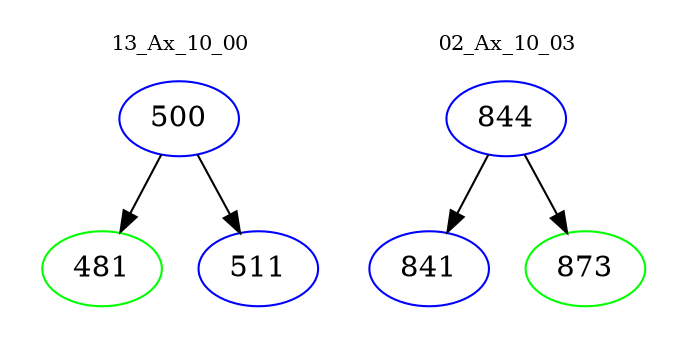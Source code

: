 digraph{
subgraph cluster_0 {
color = white
label = "13_Ax_10_00";
fontsize=10;
T0_500 [label="500", color="blue"]
T0_500 -> T0_481 [color="black"]
T0_481 [label="481", color="green"]
T0_500 -> T0_511 [color="black"]
T0_511 [label="511", color="blue"]
}
subgraph cluster_1 {
color = white
label = "02_Ax_10_03";
fontsize=10;
T1_844 [label="844", color="blue"]
T1_844 -> T1_841 [color="black"]
T1_841 [label="841", color="blue"]
T1_844 -> T1_873 [color="black"]
T1_873 [label="873", color="green"]
}
}
